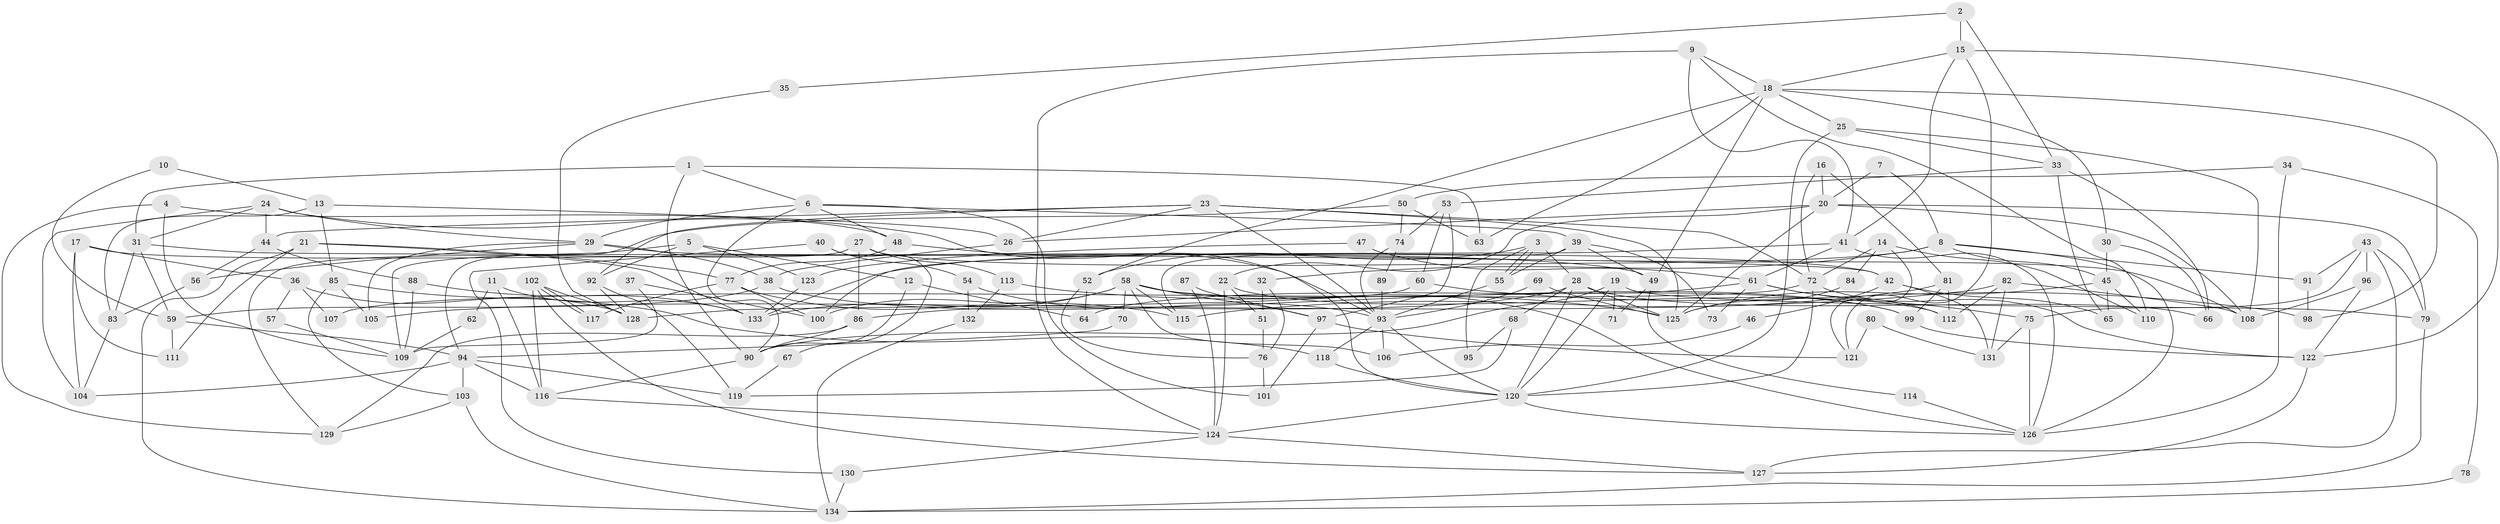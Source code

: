 // coarse degree distribution, {7: 0.1044776119402985, 5: 0.19402985074626866, 10: 0.04477611940298507, 6: 0.16417910447761194, 3: 0.13432835820895522, 4: 0.208955223880597, 9: 0.04477611940298507, 8: 0.07462686567164178, 2: 0.014925373134328358, 14: 0.014925373134328358}
// Generated by graph-tools (version 1.1) at 2025/37/03/04/25 23:37:01]
// undirected, 134 vertices, 268 edges
graph export_dot {
  node [color=gray90,style=filled];
  1;
  2;
  3;
  4;
  5;
  6;
  7;
  8;
  9;
  10;
  11;
  12;
  13;
  14;
  15;
  16;
  17;
  18;
  19;
  20;
  21;
  22;
  23;
  24;
  25;
  26;
  27;
  28;
  29;
  30;
  31;
  32;
  33;
  34;
  35;
  36;
  37;
  38;
  39;
  40;
  41;
  42;
  43;
  44;
  45;
  46;
  47;
  48;
  49;
  50;
  51;
  52;
  53;
  54;
  55;
  56;
  57;
  58;
  59;
  60;
  61;
  62;
  63;
  64;
  65;
  66;
  67;
  68;
  69;
  70;
  71;
  72;
  73;
  74;
  75;
  76;
  77;
  78;
  79;
  80;
  81;
  82;
  83;
  84;
  85;
  86;
  87;
  88;
  89;
  90;
  91;
  92;
  93;
  94;
  95;
  96;
  97;
  98;
  99;
  100;
  101;
  102;
  103;
  104;
  105;
  106;
  107;
  108;
  109;
  110;
  111;
  112;
  113;
  114;
  115;
  116;
  117;
  118;
  119;
  120;
  121;
  122;
  123;
  124;
  125;
  126;
  127;
  128;
  129;
  130;
  131;
  132;
  133;
  134;
  1 -- 31;
  1 -- 90;
  1 -- 6;
  1 -- 63;
  2 -- 33;
  2 -- 15;
  2 -- 35;
  3 -- 28;
  3 -- 55;
  3 -- 55;
  3 -- 52;
  3 -- 95;
  4 -- 48;
  4 -- 129;
  4 -- 109;
  5 -- 109;
  5 -- 12;
  5 -- 92;
  5 -- 123;
  6 -- 29;
  6 -- 39;
  6 -- 48;
  6 -- 90;
  6 -- 101;
  7 -- 8;
  7 -- 20;
  8 -- 133;
  8 -- 91;
  8 -- 32;
  8 -- 45;
  8 -- 126;
  9 -- 41;
  9 -- 124;
  9 -- 18;
  9 -- 110;
  10 -- 59;
  10 -- 13;
  11 -- 133;
  11 -- 116;
  11 -- 62;
  12 -- 64;
  12 -- 90;
  13 -- 83;
  13 -- 85;
  13 -- 26;
  14 -- 121;
  14 -- 110;
  14 -- 72;
  14 -- 84;
  15 -- 18;
  15 -- 122;
  15 -- 41;
  15 -- 121;
  16 -- 81;
  16 -- 72;
  16 -- 20;
  17 -- 111;
  17 -- 49;
  17 -- 36;
  17 -- 104;
  18 -- 63;
  18 -- 25;
  18 -- 30;
  18 -- 49;
  18 -- 52;
  18 -- 98;
  19 -- 120;
  19 -- 90;
  19 -- 71;
  19 -- 79;
  20 -- 26;
  20 -- 22;
  20 -- 79;
  20 -- 108;
  20 -- 125;
  21 -- 77;
  21 -- 134;
  21 -- 111;
  21 -- 133;
  22 -- 112;
  22 -- 51;
  22 -- 124;
  23 -- 125;
  23 -- 72;
  23 -- 26;
  23 -- 44;
  23 -- 92;
  23 -- 93;
  24 -- 31;
  24 -- 120;
  24 -- 29;
  24 -- 44;
  24 -- 104;
  25 -- 108;
  25 -- 33;
  25 -- 120;
  26 -- 38;
  27 -- 108;
  27 -- 86;
  27 -- 113;
  27 -- 129;
  28 -- 66;
  28 -- 120;
  28 -- 68;
  28 -- 86;
  28 -- 125;
  29 -- 38;
  29 -- 42;
  29 -- 56;
  29 -- 105;
  30 -- 45;
  30 -- 66;
  31 -- 83;
  31 -- 59;
  31 -- 42;
  32 -- 76;
  32 -- 51;
  33 -- 65;
  33 -- 53;
  33 -- 66;
  34 -- 126;
  34 -- 50;
  34 -- 78;
  35 -- 128;
  36 -- 128;
  36 -- 57;
  36 -- 107;
  37 -- 109;
  37 -- 100;
  38 -- 99;
  38 -- 59;
  39 -- 55;
  39 -- 49;
  39 -- 73;
  39 -- 115;
  40 -- 54;
  40 -- 130;
  40 -- 67;
  41 -- 126;
  41 -- 61;
  41 -- 100;
  42 -- 46;
  42 -- 65;
  42 -- 131;
  43 -- 79;
  43 -- 127;
  43 -- 75;
  43 -- 91;
  43 -- 96;
  44 -- 56;
  44 -- 88;
  45 -- 125;
  45 -- 65;
  45 -- 110;
  46 -- 106;
  47 -- 61;
  47 -- 123;
  48 -- 77;
  48 -- 93;
  49 -- 71;
  49 -- 114;
  50 -- 74;
  50 -- 94;
  50 -- 63;
  51 -- 76;
  52 -- 64;
  52 -- 76;
  53 -- 97;
  53 -- 60;
  53 -- 74;
  54 -- 132;
  54 -- 93;
  55 -- 93;
  56 -- 83;
  57 -- 109;
  58 -- 99;
  58 -- 126;
  58 -- 70;
  58 -- 97;
  58 -- 100;
  58 -- 106;
  58 -- 115;
  58 -- 133;
  59 -- 94;
  59 -- 111;
  60 -- 128;
  60 -- 98;
  61 -- 75;
  61 -- 64;
  61 -- 73;
  61 -- 112;
  62 -- 109;
  67 -- 119;
  68 -- 119;
  68 -- 95;
  69 -- 93;
  69 -- 125;
  70 -- 94;
  72 -- 120;
  72 -- 107;
  72 -- 122;
  74 -- 93;
  74 -- 89;
  75 -- 126;
  75 -- 131;
  76 -- 101;
  77 -- 100;
  77 -- 115;
  77 -- 117;
  78 -- 134;
  79 -- 134;
  80 -- 131;
  80 -- 121;
  81 -- 115;
  81 -- 112;
  81 -- 99;
  82 -- 108;
  82 -- 131;
  82 -- 105;
  82 -- 112;
  83 -- 104;
  84 -- 125;
  85 -- 105;
  85 -- 118;
  85 -- 103;
  86 -- 129;
  86 -- 90;
  87 -- 97;
  87 -- 124;
  88 -- 133;
  88 -- 109;
  89 -- 93;
  90 -- 116;
  91 -- 98;
  92 -- 119;
  92 -- 128;
  93 -- 106;
  93 -- 118;
  93 -- 120;
  94 -- 104;
  94 -- 116;
  94 -- 103;
  94 -- 119;
  96 -- 122;
  96 -- 108;
  97 -- 101;
  97 -- 121;
  99 -- 122;
  102 -- 117;
  102 -- 117;
  102 -- 116;
  102 -- 127;
  102 -- 128;
  103 -- 129;
  103 -- 134;
  113 -- 125;
  113 -- 132;
  114 -- 126;
  116 -- 124;
  118 -- 120;
  120 -- 124;
  120 -- 126;
  122 -- 127;
  123 -- 133;
  124 -- 127;
  124 -- 130;
  130 -- 134;
  132 -- 134;
}

